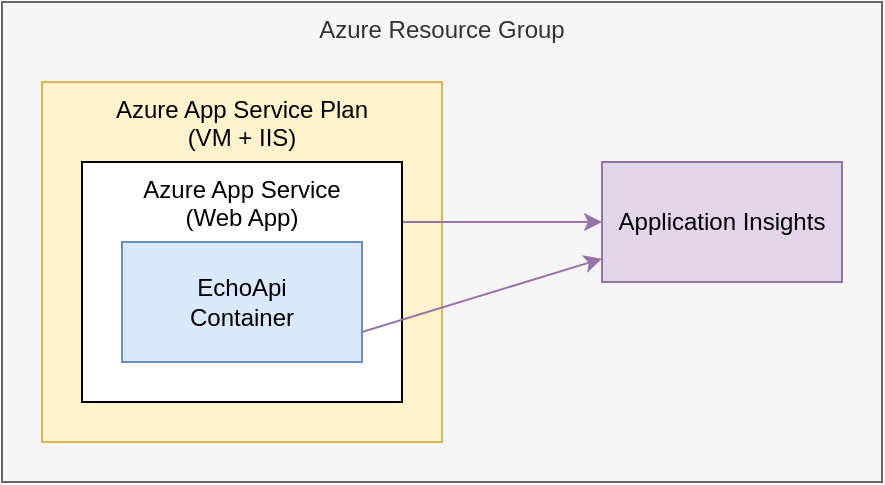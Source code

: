 <mxfile version="13.3.9" type="device"><diagram id="2LuyAeyrZ2DPDHt3Masm" name="Page-1"><mxGraphModel dx="1086" dy="966" grid="1" gridSize="10" guides="1" tooltips="1" connect="1" arrows="1" fold="1" page="1" pageScale="1" pageWidth="850" pageHeight="1100" math="0" shadow="0"><root><mxCell id="0"/><mxCell id="1" parent="0"/><mxCell id="dn2WGipcwJfNfRbHQJCq-4" value="Azure Resource Group" style="rounded=0;whiteSpace=wrap;html=1;verticalAlign=top;strokeColor=#666666;fontColor=#333333;fillColor=#f5f5f5;" vertex="1" parent="1"><mxGeometry x="180" y="120" width="440" height="240" as="geometry"/></mxCell><mxCell id="dn2WGipcwJfNfRbHQJCq-7" value="Azure App Service Plan&lt;br&gt;(VM + IIS)" style="rounded=0;whiteSpace=wrap;html=1;verticalAlign=top;fillColor=#fff2cc;strokeColor=#d6b656;" vertex="1" parent="1"><mxGeometry x="200" y="160" width="200" height="180" as="geometry"/></mxCell><mxCell id="dn2WGipcwJfNfRbHQJCq-6" style="rounded=0;orthogonalLoop=1;jettySize=auto;html=1;fillColor=#e1d5e7;strokeColor=#9673a6;exitX=1;exitY=0.25;exitDx=0;exitDy=0;" edge="1" parent="1" source="dn2WGipcwJfNfRbHQJCq-2" target="dn2WGipcwJfNfRbHQJCq-3"><mxGeometry relative="1" as="geometry"/></mxCell><mxCell id="dn2WGipcwJfNfRbHQJCq-2" value="Azure App Service&lt;br&gt;(Web App)" style="rounded=0;whiteSpace=wrap;html=1;verticalAlign=top;" vertex="1" parent="1"><mxGeometry x="220" y="200" width="160" height="120" as="geometry"/></mxCell><mxCell id="dn2WGipcwJfNfRbHQJCq-5" style="rounded=0;orthogonalLoop=1;jettySize=auto;html=1;fillColor=#e1d5e7;strokeColor=#9673a6;exitX=1;exitY=0.75;exitDx=0;exitDy=0;" edge="1" parent="1" source="dn2WGipcwJfNfRbHQJCq-1" target="dn2WGipcwJfNfRbHQJCq-3"><mxGeometry relative="1" as="geometry"/></mxCell><mxCell id="dn2WGipcwJfNfRbHQJCq-1" value="EchoApi&lt;br&gt;Container" style="rounded=0;whiteSpace=wrap;html=1;fillColor=#dae8fc;strokeColor=#6c8ebf;" vertex="1" parent="1"><mxGeometry x="240" y="240" width="120" height="60" as="geometry"/></mxCell><mxCell id="dn2WGipcwJfNfRbHQJCq-3" value="Application Insights" style="rounded=0;whiteSpace=wrap;html=1;fillColor=#e1d5e7;strokeColor=#9673a6;" vertex="1" parent="1"><mxGeometry x="480" y="200" width="120" height="60" as="geometry"/></mxCell></root></mxGraphModel></diagram></mxfile>